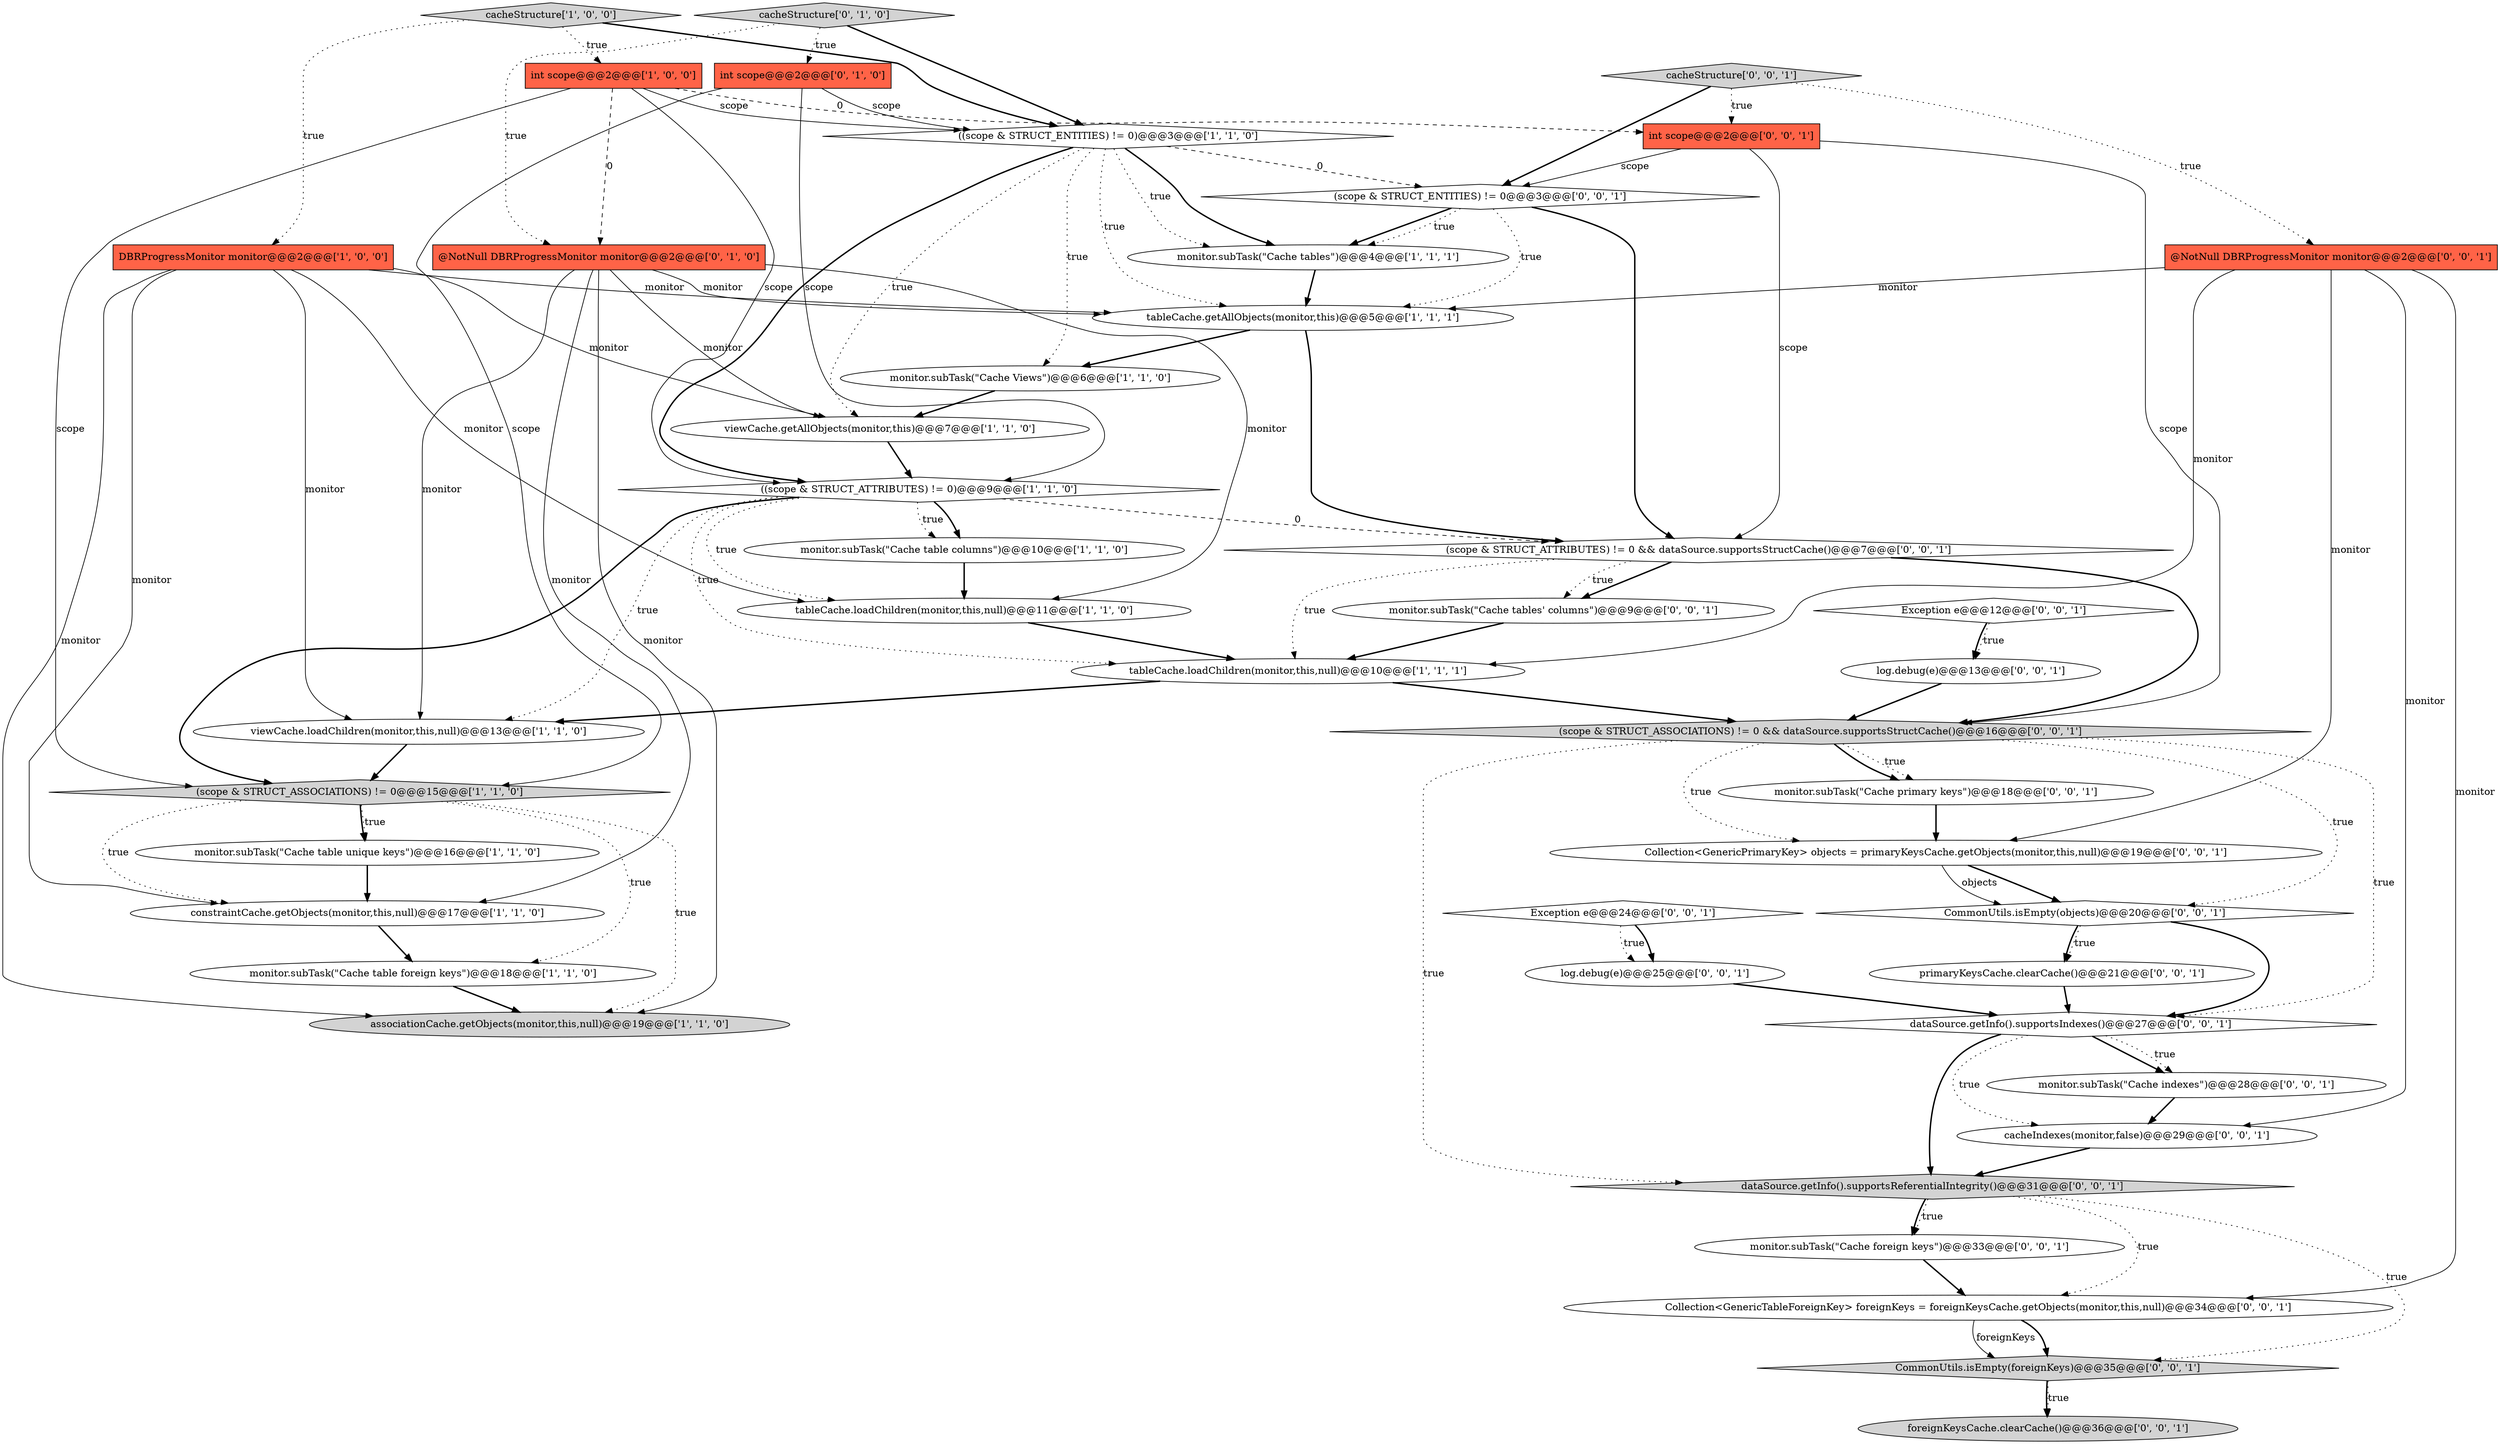 digraph {
1 [style = filled, label = "tableCache.getAllObjects(monitor,this)@@@5@@@['1', '1', '1']", fillcolor = white, shape = ellipse image = "AAA0AAABBB1BBB"];
43 [style = filled, label = "Collection<GenericPrimaryKey> objects = primaryKeysCache.getObjects(monitor,this,null)@@@19@@@['0', '0', '1']", fillcolor = white, shape = ellipse image = "AAA0AAABBB3BBB"];
34 [style = filled, label = "Collection<GenericTableForeignKey> foreignKeys = foreignKeysCache.getObjects(monitor,this,null)@@@34@@@['0', '0', '1']", fillcolor = white, shape = ellipse image = "AAA0AAABBB3BBB"];
36 [style = filled, label = "cacheStructure['0', '0', '1']", fillcolor = lightgray, shape = diamond image = "AAA0AAABBB3BBB"];
42 [style = filled, label = "monitor.subTask(\"Cache primary keys\")@@@18@@@['0', '0', '1']", fillcolor = white, shape = ellipse image = "AAA0AAABBB3BBB"];
5 [style = filled, label = "monitor.subTask(\"Cache table columns\")@@@10@@@['1', '1', '0']", fillcolor = white, shape = ellipse image = "AAA0AAABBB1BBB"];
10 [style = filled, label = "monitor.subTask(\"Cache tables\")@@@4@@@['1', '1', '1']", fillcolor = white, shape = ellipse image = "AAA0AAABBB1BBB"];
37 [style = filled, label = "monitor.subTask(\"Cache tables' columns\")@@@9@@@['0', '0', '1']", fillcolor = white, shape = ellipse image = "AAA0AAABBB3BBB"];
8 [style = filled, label = "cacheStructure['1', '0', '0']", fillcolor = lightgray, shape = diamond image = "AAA0AAABBB1BBB"];
7 [style = filled, label = "DBRProgressMonitor monitor@@@2@@@['1', '0', '0']", fillcolor = tomato, shape = box image = "AAA0AAABBB1BBB"];
0 [style = filled, label = "((scope & STRUCT_ENTITIES) != 0)@@@3@@@['1', '1', '0']", fillcolor = white, shape = diamond image = "AAA0AAABBB1BBB"];
38 [style = filled, label = "CommonUtils.isEmpty(objects)@@@20@@@['0', '0', '1']", fillcolor = white, shape = diamond image = "AAA0AAABBB3BBB"];
39 [style = filled, label = "dataSource.getInfo().supportsIndexes()@@@27@@@['0', '0', '1']", fillcolor = white, shape = diamond image = "AAA0AAABBB3BBB"];
16 [style = filled, label = "associationCache.getObjects(monitor,this,null)@@@19@@@['1', '1', '0']", fillcolor = lightgray, shape = ellipse image = "AAA0AAABBB1BBB"];
29 [style = filled, label = "Exception e@@@12@@@['0', '0', '1']", fillcolor = white, shape = diamond image = "AAA0AAABBB3BBB"];
12 [style = filled, label = "viewCache.loadChildren(monitor,this,null)@@@13@@@['1', '1', '0']", fillcolor = white, shape = ellipse image = "AAA0AAABBB1BBB"];
9 [style = filled, label = "(scope & STRUCT_ASSOCIATIONS) != 0@@@15@@@['1', '1', '0']", fillcolor = lightgray, shape = diamond image = "AAA0AAABBB1BBB"];
20 [style = filled, label = "@NotNull DBRProgressMonitor monitor@@@2@@@['0', '1', '0']", fillcolor = tomato, shape = box image = "AAA1AAABBB2BBB"];
19 [style = filled, label = "int scope@@@2@@@['0', '1', '0']", fillcolor = tomato, shape = box image = "AAA0AAABBB2BBB"];
6 [style = filled, label = "tableCache.loadChildren(monitor,this,null)@@@10@@@['1', '1', '1']", fillcolor = white, shape = ellipse image = "AAA0AAABBB1BBB"];
15 [style = filled, label = "monitor.subTask(\"Cache table unique keys\")@@@16@@@['1', '1', '0']", fillcolor = white, shape = ellipse image = "AAA0AAABBB1BBB"];
14 [style = filled, label = "int scope@@@2@@@['1', '0', '0']", fillcolor = tomato, shape = box image = "AAA1AAABBB1BBB"];
24 [style = filled, label = "(scope & STRUCT_ATTRIBUTES) != 0 && dataSource.supportsStructCache()@@@7@@@['0', '0', '1']", fillcolor = white, shape = diamond image = "AAA0AAABBB3BBB"];
26 [style = filled, label = "CommonUtils.isEmpty(foreignKeys)@@@35@@@['0', '0', '1']", fillcolor = lightgray, shape = diamond image = "AAA0AAABBB3BBB"];
18 [style = filled, label = "cacheStructure['0', '1', '0']", fillcolor = lightgray, shape = diamond image = "AAA0AAABBB2BBB"];
28 [style = filled, label = "monitor.subTask(\"Cache indexes\")@@@28@@@['0', '0', '1']", fillcolor = white, shape = ellipse image = "AAA0AAABBB3BBB"];
32 [style = filled, label = "foreignKeysCache.clearCache()@@@36@@@['0', '0', '1']", fillcolor = lightgray, shape = ellipse image = "AAA0AAABBB3BBB"];
40 [style = filled, label = "(scope & STRUCT_ASSOCIATIONS) != 0 && dataSource.supportsStructCache()@@@16@@@['0', '0', '1']", fillcolor = lightgray, shape = diamond image = "AAA0AAABBB3BBB"];
23 [style = filled, label = "log.debug(e)@@@13@@@['0', '0', '1']", fillcolor = white, shape = ellipse image = "AAA0AAABBB3BBB"];
41 [style = filled, label = "dataSource.getInfo().supportsReferentialIntegrity()@@@31@@@['0', '0', '1']", fillcolor = lightgray, shape = diamond image = "AAA0AAABBB3BBB"];
11 [style = filled, label = "monitor.subTask(\"Cache Views\")@@@6@@@['1', '1', '0']", fillcolor = white, shape = ellipse image = "AAA0AAABBB1BBB"];
2 [style = filled, label = "viewCache.getAllObjects(monitor,this)@@@7@@@['1', '1', '0']", fillcolor = white, shape = ellipse image = "AAA0AAABBB1BBB"];
17 [style = filled, label = "((scope & STRUCT_ATTRIBUTES) != 0)@@@9@@@['1', '1', '0']", fillcolor = white, shape = diamond image = "AAA0AAABBB1BBB"];
3 [style = filled, label = "monitor.subTask(\"Cache table foreign keys\")@@@18@@@['1', '1', '0']", fillcolor = white, shape = ellipse image = "AAA0AAABBB1BBB"];
33 [style = filled, label = "int scope@@@2@@@['0', '0', '1']", fillcolor = tomato, shape = box image = "AAA0AAABBB3BBB"];
21 [style = filled, label = "cacheIndexes(monitor,false)@@@29@@@['0', '0', '1']", fillcolor = white, shape = ellipse image = "AAA0AAABBB3BBB"];
30 [style = filled, label = "(scope & STRUCT_ENTITIES) != 0@@@3@@@['0', '0', '1']", fillcolor = white, shape = diamond image = "AAA0AAABBB3BBB"];
35 [style = filled, label = "log.debug(e)@@@25@@@['0', '0', '1']", fillcolor = white, shape = ellipse image = "AAA0AAABBB3BBB"];
25 [style = filled, label = "Exception e@@@24@@@['0', '0', '1']", fillcolor = white, shape = diamond image = "AAA0AAABBB3BBB"];
27 [style = filled, label = "monitor.subTask(\"Cache foreign keys\")@@@33@@@['0', '0', '1']", fillcolor = white, shape = ellipse image = "AAA0AAABBB3BBB"];
4 [style = filled, label = "constraintCache.getObjects(monitor,this,null)@@@17@@@['1', '1', '0']", fillcolor = white, shape = ellipse image = "AAA0AAABBB1BBB"];
22 [style = filled, label = "primaryKeysCache.clearCache()@@@21@@@['0', '0', '1']", fillcolor = white, shape = ellipse image = "AAA0AAABBB3BBB"];
31 [style = filled, label = "@NotNull DBRProgressMonitor monitor@@@2@@@['0', '0', '1']", fillcolor = tomato, shape = box image = "AAA0AAABBB3BBB"];
13 [style = filled, label = "tableCache.loadChildren(monitor,this,null)@@@11@@@['1', '1', '0']", fillcolor = white, shape = ellipse image = "AAA0AAABBB1BBB"];
24->6 [style = dotted, label="true"];
14->0 [style = solid, label="scope"];
40->39 [style = dotted, label="true"];
17->24 [style = dashed, label="0"];
17->6 [style = dotted, label="true"];
17->9 [style = bold, label=""];
25->35 [style = dotted, label="true"];
14->20 [style = dashed, label="0"];
29->23 [style = dotted, label="true"];
18->20 [style = dotted, label="true"];
3->16 [style = bold, label=""];
12->9 [style = bold, label=""];
25->35 [style = bold, label=""];
38->39 [style = bold, label=""];
40->43 [style = dotted, label="true"];
20->13 [style = solid, label="monitor"];
20->4 [style = solid, label="monitor"];
8->0 [style = bold, label=""];
28->21 [style = bold, label=""];
34->26 [style = bold, label=""];
20->12 [style = solid, label="monitor"];
34->26 [style = solid, label="foreignKeys"];
0->30 [style = dashed, label="0"];
9->15 [style = dotted, label="true"];
0->11 [style = dotted, label="true"];
18->0 [style = bold, label=""];
40->41 [style = dotted, label="true"];
4->3 [style = bold, label=""];
17->5 [style = bold, label=""];
26->32 [style = bold, label=""];
0->10 [style = dotted, label="true"];
31->34 [style = solid, label="monitor"];
0->17 [style = bold, label=""];
19->0 [style = solid, label="scope"];
21->41 [style = bold, label=""];
8->7 [style = dotted, label="true"];
24->40 [style = bold, label=""];
29->23 [style = bold, label=""];
14->17 [style = solid, label="scope"];
14->33 [style = dashed, label="0"];
20->2 [style = solid, label="monitor"];
36->31 [style = dotted, label="true"];
1->11 [style = bold, label=""];
36->30 [style = bold, label=""];
26->32 [style = dotted, label="true"];
8->14 [style = dotted, label="true"];
30->10 [style = bold, label=""];
9->4 [style = dotted, label="true"];
39->41 [style = bold, label=""];
31->6 [style = solid, label="monitor"];
20->16 [style = solid, label="monitor"];
10->1 [style = bold, label=""];
19->9 [style = solid, label="scope"];
9->3 [style = dotted, label="true"];
40->42 [style = dotted, label="true"];
2->17 [style = bold, label=""];
30->24 [style = bold, label=""];
41->27 [style = bold, label=""];
20->1 [style = solid, label="monitor"];
30->10 [style = dotted, label="true"];
35->39 [style = bold, label=""];
18->19 [style = dotted, label="true"];
7->12 [style = solid, label="monitor"];
40->38 [style = dotted, label="true"];
38->22 [style = dotted, label="true"];
33->30 [style = solid, label="scope"];
7->1 [style = solid, label="monitor"];
7->16 [style = solid, label="monitor"];
31->21 [style = solid, label="monitor"];
41->34 [style = dotted, label="true"];
33->40 [style = solid, label="scope"];
31->1 [style = solid, label="monitor"];
27->34 [style = bold, label=""];
43->38 [style = bold, label=""];
17->12 [style = dotted, label="true"];
14->9 [style = solid, label="scope"];
5->13 [style = bold, label=""];
22->39 [style = bold, label=""];
33->24 [style = solid, label="scope"];
19->17 [style = solid, label="scope"];
9->16 [style = dotted, label="true"];
13->6 [style = bold, label=""];
0->1 [style = dotted, label="true"];
6->12 [style = bold, label=""];
36->33 [style = dotted, label="true"];
39->21 [style = dotted, label="true"];
7->4 [style = solid, label="monitor"];
30->1 [style = dotted, label="true"];
41->27 [style = dotted, label="true"];
42->43 [style = bold, label=""];
31->43 [style = solid, label="monitor"];
37->6 [style = bold, label=""];
11->2 [style = bold, label=""];
7->13 [style = solid, label="monitor"];
7->2 [style = solid, label="monitor"];
39->28 [style = bold, label=""];
41->26 [style = dotted, label="true"];
0->10 [style = bold, label=""];
9->15 [style = bold, label=""];
1->24 [style = bold, label=""];
6->40 [style = bold, label=""];
23->40 [style = bold, label=""];
24->37 [style = bold, label=""];
24->37 [style = dotted, label="true"];
15->4 [style = bold, label=""];
39->28 [style = dotted, label="true"];
0->2 [style = dotted, label="true"];
38->22 [style = bold, label=""];
17->13 [style = dotted, label="true"];
43->38 [style = solid, label="objects"];
40->42 [style = bold, label=""];
17->5 [style = dotted, label="true"];
}

